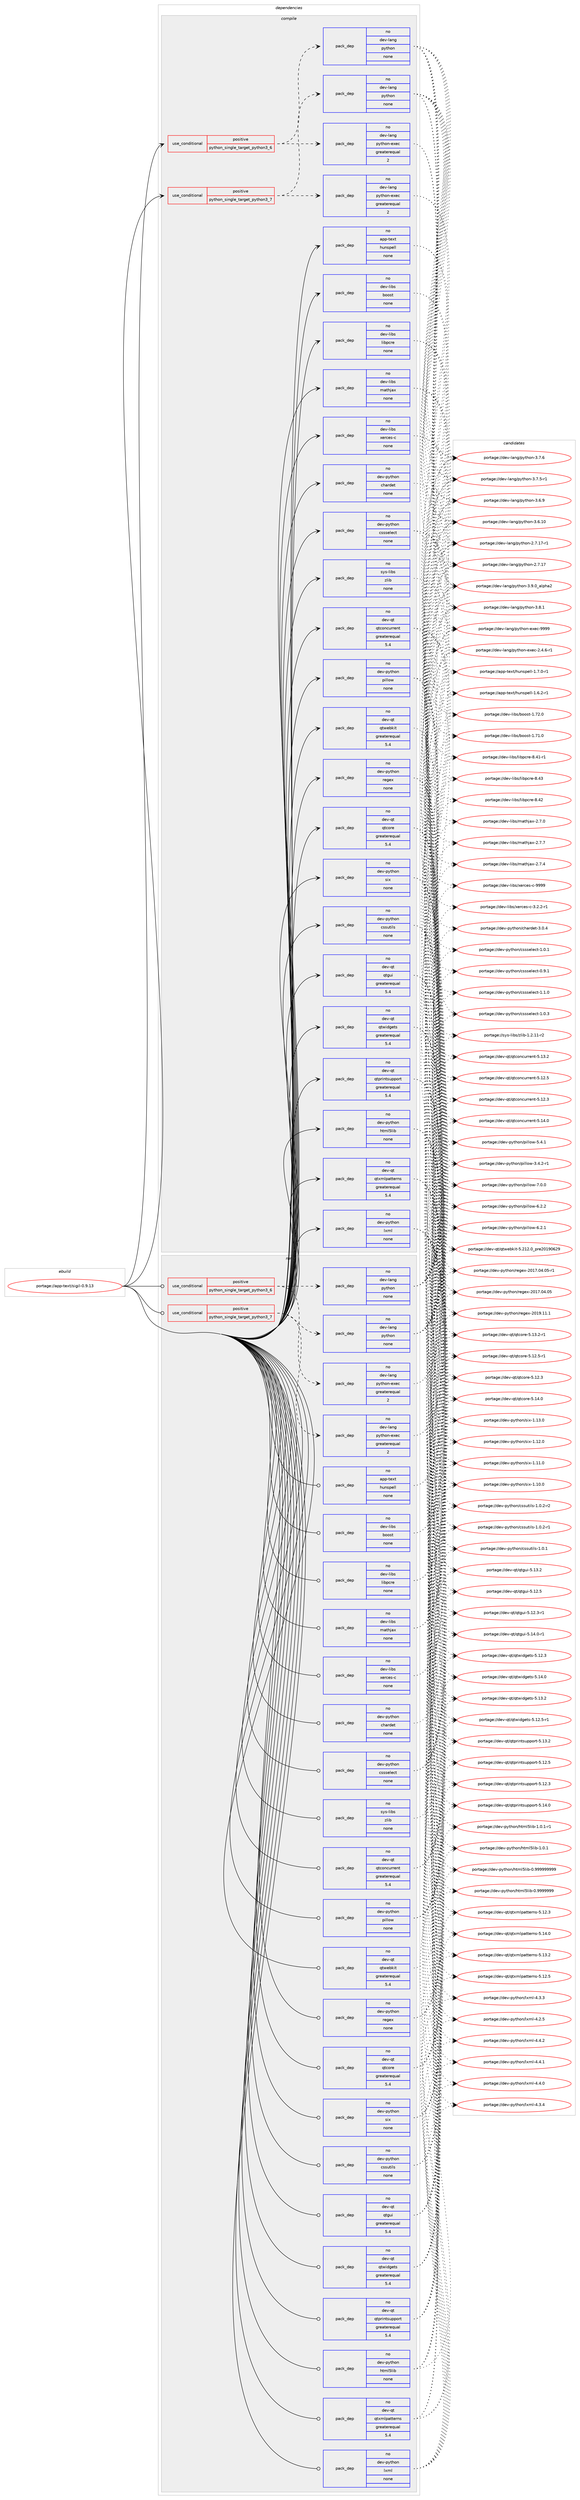 digraph prolog {

# *************
# Graph options
# *************

newrank=true;
concentrate=true;
compound=true;
graph [rankdir=LR,fontname=Helvetica,fontsize=10,ranksep=1.5];#, ranksep=2.5, nodesep=0.2];
edge  [arrowhead=vee];
node  [fontname=Helvetica,fontsize=10];

# **********
# The ebuild
# **********

subgraph cluster_leftcol {
color=gray;
label=<<i>ebuild</i>>;
id [label="portage://app-text/sigil-0.9.13", color=red, width=4, href="../app-text/sigil-0.9.13.svg"];
}

# ****************
# The dependencies
# ****************

subgraph cluster_midcol {
color=gray;
label=<<i>dependencies</i>>;
subgraph cluster_compile {
fillcolor="#eeeeee";
style=filled;
label=<<i>compile</i>>;
subgraph cond139631 {
dependency592872 [label=<<TABLE BORDER="0" CELLBORDER="1" CELLSPACING="0" CELLPADDING="4"><TR><TD ROWSPAN="3" CELLPADDING="10">use_conditional</TD></TR><TR><TD>positive</TD></TR><TR><TD>python_single_target_python3_6</TD></TR></TABLE>>, shape=none, color=red];
subgraph pack445341 {
dependency592873 [label=<<TABLE BORDER="0" CELLBORDER="1" CELLSPACING="0" CELLPADDING="4" WIDTH="220"><TR><TD ROWSPAN="6" CELLPADDING="30">pack_dep</TD></TR><TR><TD WIDTH="110">no</TD></TR><TR><TD>dev-lang</TD></TR><TR><TD>python</TD></TR><TR><TD>none</TD></TR><TR><TD></TD></TR></TABLE>>, shape=none, color=blue];
}
dependency592872:e -> dependency592873:w [weight=20,style="dashed",arrowhead="vee"];
subgraph pack445342 {
dependency592874 [label=<<TABLE BORDER="0" CELLBORDER="1" CELLSPACING="0" CELLPADDING="4" WIDTH="220"><TR><TD ROWSPAN="6" CELLPADDING="30">pack_dep</TD></TR><TR><TD WIDTH="110">no</TD></TR><TR><TD>dev-lang</TD></TR><TR><TD>python-exec</TD></TR><TR><TD>greaterequal</TD></TR><TR><TD>2</TD></TR></TABLE>>, shape=none, color=blue];
}
dependency592872:e -> dependency592874:w [weight=20,style="dashed",arrowhead="vee"];
}
id:e -> dependency592872:w [weight=20,style="solid",arrowhead="vee"];
subgraph cond139632 {
dependency592875 [label=<<TABLE BORDER="0" CELLBORDER="1" CELLSPACING="0" CELLPADDING="4"><TR><TD ROWSPAN="3" CELLPADDING="10">use_conditional</TD></TR><TR><TD>positive</TD></TR><TR><TD>python_single_target_python3_7</TD></TR></TABLE>>, shape=none, color=red];
subgraph pack445343 {
dependency592876 [label=<<TABLE BORDER="0" CELLBORDER="1" CELLSPACING="0" CELLPADDING="4" WIDTH="220"><TR><TD ROWSPAN="6" CELLPADDING="30">pack_dep</TD></TR><TR><TD WIDTH="110">no</TD></TR><TR><TD>dev-lang</TD></TR><TR><TD>python</TD></TR><TR><TD>none</TD></TR><TR><TD></TD></TR></TABLE>>, shape=none, color=blue];
}
dependency592875:e -> dependency592876:w [weight=20,style="dashed",arrowhead="vee"];
subgraph pack445344 {
dependency592877 [label=<<TABLE BORDER="0" CELLBORDER="1" CELLSPACING="0" CELLPADDING="4" WIDTH="220"><TR><TD ROWSPAN="6" CELLPADDING="30">pack_dep</TD></TR><TR><TD WIDTH="110">no</TD></TR><TR><TD>dev-lang</TD></TR><TR><TD>python-exec</TD></TR><TR><TD>greaterequal</TD></TR><TR><TD>2</TD></TR></TABLE>>, shape=none, color=blue];
}
dependency592875:e -> dependency592877:w [weight=20,style="dashed",arrowhead="vee"];
}
id:e -> dependency592875:w [weight=20,style="solid",arrowhead="vee"];
subgraph pack445345 {
dependency592878 [label=<<TABLE BORDER="0" CELLBORDER="1" CELLSPACING="0" CELLPADDING="4" WIDTH="220"><TR><TD ROWSPAN="6" CELLPADDING="30">pack_dep</TD></TR><TR><TD WIDTH="110">no</TD></TR><TR><TD>app-text</TD></TR><TR><TD>hunspell</TD></TR><TR><TD>none</TD></TR><TR><TD></TD></TR></TABLE>>, shape=none, color=blue];
}
id:e -> dependency592878:w [weight=20,style="solid",arrowhead="vee"];
subgraph pack445346 {
dependency592879 [label=<<TABLE BORDER="0" CELLBORDER="1" CELLSPACING="0" CELLPADDING="4" WIDTH="220"><TR><TD ROWSPAN="6" CELLPADDING="30">pack_dep</TD></TR><TR><TD WIDTH="110">no</TD></TR><TR><TD>dev-libs</TD></TR><TR><TD>boost</TD></TR><TR><TD>none</TD></TR><TR><TD></TD></TR></TABLE>>, shape=none, color=blue];
}
id:e -> dependency592879:w [weight=20,style="solid",arrowhead="vee"];
subgraph pack445347 {
dependency592880 [label=<<TABLE BORDER="0" CELLBORDER="1" CELLSPACING="0" CELLPADDING="4" WIDTH="220"><TR><TD ROWSPAN="6" CELLPADDING="30">pack_dep</TD></TR><TR><TD WIDTH="110">no</TD></TR><TR><TD>dev-libs</TD></TR><TR><TD>libpcre</TD></TR><TR><TD>none</TD></TR><TR><TD></TD></TR></TABLE>>, shape=none, color=blue];
}
id:e -> dependency592880:w [weight=20,style="solid",arrowhead="vee"];
subgraph pack445348 {
dependency592881 [label=<<TABLE BORDER="0" CELLBORDER="1" CELLSPACING="0" CELLPADDING="4" WIDTH="220"><TR><TD ROWSPAN="6" CELLPADDING="30">pack_dep</TD></TR><TR><TD WIDTH="110">no</TD></TR><TR><TD>dev-libs</TD></TR><TR><TD>mathjax</TD></TR><TR><TD>none</TD></TR><TR><TD></TD></TR></TABLE>>, shape=none, color=blue];
}
id:e -> dependency592881:w [weight=20,style="solid",arrowhead="vee"];
subgraph pack445349 {
dependency592882 [label=<<TABLE BORDER="0" CELLBORDER="1" CELLSPACING="0" CELLPADDING="4" WIDTH="220"><TR><TD ROWSPAN="6" CELLPADDING="30">pack_dep</TD></TR><TR><TD WIDTH="110">no</TD></TR><TR><TD>dev-libs</TD></TR><TR><TD>xerces-c</TD></TR><TR><TD>none</TD></TR><TR><TD></TD></TR></TABLE>>, shape=none, color=blue];
}
id:e -> dependency592882:w [weight=20,style="solid",arrowhead="vee"];
subgraph pack445350 {
dependency592883 [label=<<TABLE BORDER="0" CELLBORDER="1" CELLSPACING="0" CELLPADDING="4" WIDTH="220"><TR><TD ROWSPAN="6" CELLPADDING="30">pack_dep</TD></TR><TR><TD WIDTH="110">no</TD></TR><TR><TD>dev-python</TD></TR><TR><TD>chardet</TD></TR><TR><TD>none</TD></TR><TR><TD></TD></TR></TABLE>>, shape=none, color=blue];
}
id:e -> dependency592883:w [weight=20,style="solid",arrowhead="vee"];
subgraph pack445351 {
dependency592884 [label=<<TABLE BORDER="0" CELLBORDER="1" CELLSPACING="0" CELLPADDING="4" WIDTH="220"><TR><TD ROWSPAN="6" CELLPADDING="30">pack_dep</TD></TR><TR><TD WIDTH="110">no</TD></TR><TR><TD>dev-python</TD></TR><TR><TD>cssselect</TD></TR><TR><TD>none</TD></TR><TR><TD></TD></TR></TABLE>>, shape=none, color=blue];
}
id:e -> dependency592884:w [weight=20,style="solid",arrowhead="vee"];
subgraph pack445352 {
dependency592885 [label=<<TABLE BORDER="0" CELLBORDER="1" CELLSPACING="0" CELLPADDING="4" WIDTH="220"><TR><TD ROWSPAN="6" CELLPADDING="30">pack_dep</TD></TR><TR><TD WIDTH="110">no</TD></TR><TR><TD>dev-python</TD></TR><TR><TD>cssutils</TD></TR><TR><TD>none</TD></TR><TR><TD></TD></TR></TABLE>>, shape=none, color=blue];
}
id:e -> dependency592885:w [weight=20,style="solid",arrowhead="vee"];
subgraph pack445353 {
dependency592886 [label=<<TABLE BORDER="0" CELLBORDER="1" CELLSPACING="0" CELLPADDING="4" WIDTH="220"><TR><TD ROWSPAN="6" CELLPADDING="30">pack_dep</TD></TR><TR><TD WIDTH="110">no</TD></TR><TR><TD>dev-python</TD></TR><TR><TD>html5lib</TD></TR><TR><TD>none</TD></TR><TR><TD></TD></TR></TABLE>>, shape=none, color=blue];
}
id:e -> dependency592886:w [weight=20,style="solid",arrowhead="vee"];
subgraph pack445354 {
dependency592887 [label=<<TABLE BORDER="0" CELLBORDER="1" CELLSPACING="0" CELLPADDING="4" WIDTH="220"><TR><TD ROWSPAN="6" CELLPADDING="30">pack_dep</TD></TR><TR><TD WIDTH="110">no</TD></TR><TR><TD>dev-python</TD></TR><TR><TD>lxml</TD></TR><TR><TD>none</TD></TR><TR><TD></TD></TR></TABLE>>, shape=none, color=blue];
}
id:e -> dependency592887:w [weight=20,style="solid",arrowhead="vee"];
subgraph pack445355 {
dependency592888 [label=<<TABLE BORDER="0" CELLBORDER="1" CELLSPACING="0" CELLPADDING="4" WIDTH="220"><TR><TD ROWSPAN="6" CELLPADDING="30">pack_dep</TD></TR><TR><TD WIDTH="110">no</TD></TR><TR><TD>dev-python</TD></TR><TR><TD>pillow</TD></TR><TR><TD>none</TD></TR><TR><TD></TD></TR></TABLE>>, shape=none, color=blue];
}
id:e -> dependency592888:w [weight=20,style="solid",arrowhead="vee"];
subgraph pack445356 {
dependency592889 [label=<<TABLE BORDER="0" CELLBORDER="1" CELLSPACING="0" CELLPADDING="4" WIDTH="220"><TR><TD ROWSPAN="6" CELLPADDING="30">pack_dep</TD></TR><TR><TD WIDTH="110">no</TD></TR><TR><TD>dev-python</TD></TR><TR><TD>regex</TD></TR><TR><TD>none</TD></TR><TR><TD></TD></TR></TABLE>>, shape=none, color=blue];
}
id:e -> dependency592889:w [weight=20,style="solid",arrowhead="vee"];
subgraph pack445357 {
dependency592890 [label=<<TABLE BORDER="0" CELLBORDER="1" CELLSPACING="0" CELLPADDING="4" WIDTH="220"><TR><TD ROWSPAN="6" CELLPADDING="30">pack_dep</TD></TR><TR><TD WIDTH="110">no</TD></TR><TR><TD>dev-python</TD></TR><TR><TD>six</TD></TR><TR><TD>none</TD></TR><TR><TD></TD></TR></TABLE>>, shape=none, color=blue];
}
id:e -> dependency592890:w [weight=20,style="solid",arrowhead="vee"];
subgraph pack445358 {
dependency592891 [label=<<TABLE BORDER="0" CELLBORDER="1" CELLSPACING="0" CELLPADDING="4" WIDTH="220"><TR><TD ROWSPAN="6" CELLPADDING="30">pack_dep</TD></TR><TR><TD WIDTH="110">no</TD></TR><TR><TD>dev-qt</TD></TR><TR><TD>qtconcurrent</TD></TR><TR><TD>greaterequal</TD></TR><TR><TD>5.4</TD></TR></TABLE>>, shape=none, color=blue];
}
id:e -> dependency592891:w [weight=20,style="solid",arrowhead="vee"];
subgraph pack445359 {
dependency592892 [label=<<TABLE BORDER="0" CELLBORDER="1" CELLSPACING="0" CELLPADDING="4" WIDTH="220"><TR><TD ROWSPAN="6" CELLPADDING="30">pack_dep</TD></TR><TR><TD WIDTH="110">no</TD></TR><TR><TD>dev-qt</TD></TR><TR><TD>qtcore</TD></TR><TR><TD>greaterequal</TD></TR><TR><TD>5.4</TD></TR></TABLE>>, shape=none, color=blue];
}
id:e -> dependency592892:w [weight=20,style="solid",arrowhead="vee"];
subgraph pack445360 {
dependency592893 [label=<<TABLE BORDER="0" CELLBORDER="1" CELLSPACING="0" CELLPADDING="4" WIDTH="220"><TR><TD ROWSPAN="6" CELLPADDING="30">pack_dep</TD></TR><TR><TD WIDTH="110">no</TD></TR><TR><TD>dev-qt</TD></TR><TR><TD>qtgui</TD></TR><TR><TD>greaterequal</TD></TR><TR><TD>5.4</TD></TR></TABLE>>, shape=none, color=blue];
}
id:e -> dependency592893:w [weight=20,style="solid",arrowhead="vee"];
subgraph pack445361 {
dependency592894 [label=<<TABLE BORDER="0" CELLBORDER="1" CELLSPACING="0" CELLPADDING="4" WIDTH="220"><TR><TD ROWSPAN="6" CELLPADDING="30">pack_dep</TD></TR><TR><TD WIDTH="110">no</TD></TR><TR><TD>dev-qt</TD></TR><TR><TD>qtprintsupport</TD></TR><TR><TD>greaterequal</TD></TR><TR><TD>5.4</TD></TR></TABLE>>, shape=none, color=blue];
}
id:e -> dependency592894:w [weight=20,style="solid",arrowhead="vee"];
subgraph pack445362 {
dependency592895 [label=<<TABLE BORDER="0" CELLBORDER="1" CELLSPACING="0" CELLPADDING="4" WIDTH="220"><TR><TD ROWSPAN="6" CELLPADDING="30">pack_dep</TD></TR><TR><TD WIDTH="110">no</TD></TR><TR><TD>dev-qt</TD></TR><TR><TD>qtwebkit</TD></TR><TR><TD>greaterequal</TD></TR><TR><TD>5.4</TD></TR></TABLE>>, shape=none, color=blue];
}
id:e -> dependency592895:w [weight=20,style="solid",arrowhead="vee"];
subgraph pack445363 {
dependency592896 [label=<<TABLE BORDER="0" CELLBORDER="1" CELLSPACING="0" CELLPADDING="4" WIDTH="220"><TR><TD ROWSPAN="6" CELLPADDING="30">pack_dep</TD></TR><TR><TD WIDTH="110">no</TD></TR><TR><TD>dev-qt</TD></TR><TR><TD>qtwidgets</TD></TR><TR><TD>greaterequal</TD></TR><TR><TD>5.4</TD></TR></TABLE>>, shape=none, color=blue];
}
id:e -> dependency592896:w [weight=20,style="solid",arrowhead="vee"];
subgraph pack445364 {
dependency592897 [label=<<TABLE BORDER="0" CELLBORDER="1" CELLSPACING="0" CELLPADDING="4" WIDTH="220"><TR><TD ROWSPAN="6" CELLPADDING="30">pack_dep</TD></TR><TR><TD WIDTH="110">no</TD></TR><TR><TD>dev-qt</TD></TR><TR><TD>qtxmlpatterns</TD></TR><TR><TD>greaterequal</TD></TR><TR><TD>5.4</TD></TR></TABLE>>, shape=none, color=blue];
}
id:e -> dependency592897:w [weight=20,style="solid",arrowhead="vee"];
subgraph pack445365 {
dependency592898 [label=<<TABLE BORDER="0" CELLBORDER="1" CELLSPACING="0" CELLPADDING="4" WIDTH="220"><TR><TD ROWSPAN="6" CELLPADDING="30">pack_dep</TD></TR><TR><TD WIDTH="110">no</TD></TR><TR><TD>sys-libs</TD></TR><TR><TD>zlib</TD></TR><TR><TD>none</TD></TR><TR><TD></TD></TR></TABLE>>, shape=none, color=blue];
}
id:e -> dependency592898:w [weight=20,style="solid",arrowhead="vee"];
}
subgraph cluster_compileandrun {
fillcolor="#eeeeee";
style=filled;
label=<<i>compile and run</i>>;
}
subgraph cluster_run {
fillcolor="#eeeeee";
style=filled;
label=<<i>run</i>>;
subgraph cond139633 {
dependency592899 [label=<<TABLE BORDER="0" CELLBORDER="1" CELLSPACING="0" CELLPADDING="4"><TR><TD ROWSPAN="3" CELLPADDING="10">use_conditional</TD></TR><TR><TD>positive</TD></TR><TR><TD>python_single_target_python3_6</TD></TR></TABLE>>, shape=none, color=red];
subgraph pack445366 {
dependency592900 [label=<<TABLE BORDER="0" CELLBORDER="1" CELLSPACING="0" CELLPADDING="4" WIDTH="220"><TR><TD ROWSPAN="6" CELLPADDING="30">pack_dep</TD></TR><TR><TD WIDTH="110">no</TD></TR><TR><TD>dev-lang</TD></TR><TR><TD>python</TD></TR><TR><TD>none</TD></TR><TR><TD></TD></TR></TABLE>>, shape=none, color=blue];
}
dependency592899:e -> dependency592900:w [weight=20,style="dashed",arrowhead="vee"];
subgraph pack445367 {
dependency592901 [label=<<TABLE BORDER="0" CELLBORDER="1" CELLSPACING="0" CELLPADDING="4" WIDTH="220"><TR><TD ROWSPAN="6" CELLPADDING="30">pack_dep</TD></TR><TR><TD WIDTH="110">no</TD></TR><TR><TD>dev-lang</TD></TR><TR><TD>python-exec</TD></TR><TR><TD>greaterequal</TD></TR><TR><TD>2</TD></TR></TABLE>>, shape=none, color=blue];
}
dependency592899:e -> dependency592901:w [weight=20,style="dashed",arrowhead="vee"];
}
id:e -> dependency592899:w [weight=20,style="solid",arrowhead="odot"];
subgraph cond139634 {
dependency592902 [label=<<TABLE BORDER="0" CELLBORDER="1" CELLSPACING="0" CELLPADDING="4"><TR><TD ROWSPAN="3" CELLPADDING="10">use_conditional</TD></TR><TR><TD>positive</TD></TR><TR><TD>python_single_target_python3_7</TD></TR></TABLE>>, shape=none, color=red];
subgraph pack445368 {
dependency592903 [label=<<TABLE BORDER="0" CELLBORDER="1" CELLSPACING="0" CELLPADDING="4" WIDTH="220"><TR><TD ROWSPAN="6" CELLPADDING="30">pack_dep</TD></TR><TR><TD WIDTH="110">no</TD></TR><TR><TD>dev-lang</TD></TR><TR><TD>python</TD></TR><TR><TD>none</TD></TR><TR><TD></TD></TR></TABLE>>, shape=none, color=blue];
}
dependency592902:e -> dependency592903:w [weight=20,style="dashed",arrowhead="vee"];
subgraph pack445369 {
dependency592904 [label=<<TABLE BORDER="0" CELLBORDER="1" CELLSPACING="0" CELLPADDING="4" WIDTH="220"><TR><TD ROWSPAN="6" CELLPADDING="30">pack_dep</TD></TR><TR><TD WIDTH="110">no</TD></TR><TR><TD>dev-lang</TD></TR><TR><TD>python-exec</TD></TR><TR><TD>greaterequal</TD></TR><TR><TD>2</TD></TR></TABLE>>, shape=none, color=blue];
}
dependency592902:e -> dependency592904:w [weight=20,style="dashed",arrowhead="vee"];
}
id:e -> dependency592902:w [weight=20,style="solid",arrowhead="odot"];
subgraph pack445370 {
dependency592905 [label=<<TABLE BORDER="0" CELLBORDER="1" CELLSPACING="0" CELLPADDING="4" WIDTH="220"><TR><TD ROWSPAN="6" CELLPADDING="30">pack_dep</TD></TR><TR><TD WIDTH="110">no</TD></TR><TR><TD>app-text</TD></TR><TR><TD>hunspell</TD></TR><TR><TD>none</TD></TR><TR><TD></TD></TR></TABLE>>, shape=none, color=blue];
}
id:e -> dependency592905:w [weight=20,style="solid",arrowhead="odot"];
subgraph pack445371 {
dependency592906 [label=<<TABLE BORDER="0" CELLBORDER="1" CELLSPACING="0" CELLPADDING="4" WIDTH="220"><TR><TD ROWSPAN="6" CELLPADDING="30">pack_dep</TD></TR><TR><TD WIDTH="110">no</TD></TR><TR><TD>dev-libs</TD></TR><TR><TD>boost</TD></TR><TR><TD>none</TD></TR><TR><TD></TD></TR></TABLE>>, shape=none, color=blue];
}
id:e -> dependency592906:w [weight=20,style="solid",arrowhead="odot"];
subgraph pack445372 {
dependency592907 [label=<<TABLE BORDER="0" CELLBORDER="1" CELLSPACING="0" CELLPADDING="4" WIDTH="220"><TR><TD ROWSPAN="6" CELLPADDING="30">pack_dep</TD></TR><TR><TD WIDTH="110">no</TD></TR><TR><TD>dev-libs</TD></TR><TR><TD>libpcre</TD></TR><TR><TD>none</TD></TR><TR><TD></TD></TR></TABLE>>, shape=none, color=blue];
}
id:e -> dependency592907:w [weight=20,style="solid",arrowhead="odot"];
subgraph pack445373 {
dependency592908 [label=<<TABLE BORDER="0" CELLBORDER="1" CELLSPACING="0" CELLPADDING="4" WIDTH="220"><TR><TD ROWSPAN="6" CELLPADDING="30">pack_dep</TD></TR><TR><TD WIDTH="110">no</TD></TR><TR><TD>dev-libs</TD></TR><TR><TD>mathjax</TD></TR><TR><TD>none</TD></TR><TR><TD></TD></TR></TABLE>>, shape=none, color=blue];
}
id:e -> dependency592908:w [weight=20,style="solid",arrowhead="odot"];
subgraph pack445374 {
dependency592909 [label=<<TABLE BORDER="0" CELLBORDER="1" CELLSPACING="0" CELLPADDING="4" WIDTH="220"><TR><TD ROWSPAN="6" CELLPADDING="30">pack_dep</TD></TR><TR><TD WIDTH="110">no</TD></TR><TR><TD>dev-libs</TD></TR><TR><TD>xerces-c</TD></TR><TR><TD>none</TD></TR><TR><TD></TD></TR></TABLE>>, shape=none, color=blue];
}
id:e -> dependency592909:w [weight=20,style="solid",arrowhead="odot"];
subgraph pack445375 {
dependency592910 [label=<<TABLE BORDER="0" CELLBORDER="1" CELLSPACING="0" CELLPADDING="4" WIDTH="220"><TR><TD ROWSPAN="6" CELLPADDING="30">pack_dep</TD></TR><TR><TD WIDTH="110">no</TD></TR><TR><TD>dev-python</TD></TR><TR><TD>chardet</TD></TR><TR><TD>none</TD></TR><TR><TD></TD></TR></TABLE>>, shape=none, color=blue];
}
id:e -> dependency592910:w [weight=20,style="solid",arrowhead="odot"];
subgraph pack445376 {
dependency592911 [label=<<TABLE BORDER="0" CELLBORDER="1" CELLSPACING="0" CELLPADDING="4" WIDTH="220"><TR><TD ROWSPAN="6" CELLPADDING="30">pack_dep</TD></TR><TR><TD WIDTH="110">no</TD></TR><TR><TD>dev-python</TD></TR><TR><TD>cssselect</TD></TR><TR><TD>none</TD></TR><TR><TD></TD></TR></TABLE>>, shape=none, color=blue];
}
id:e -> dependency592911:w [weight=20,style="solid",arrowhead="odot"];
subgraph pack445377 {
dependency592912 [label=<<TABLE BORDER="0" CELLBORDER="1" CELLSPACING="0" CELLPADDING="4" WIDTH="220"><TR><TD ROWSPAN="6" CELLPADDING="30">pack_dep</TD></TR><TR><TD WIDTH="110">no</TD></TR><TR><TD>dev-python</TD></TR><TR><TD>cssutils</TD></TR><TR><TD>none</TD></TR><TR><TD></TD></TR></TABLE>>, shape=none, color=blue];
}
id:e -> dependency592912:w [weight=20,style="solid",arrowhead="odot"];
subgraph pack445378 {
dependency592913 [label=<<TABLE BORDER="0" CELLBORDER="1" CELLSPACING="0" CELLPADDING="4" WIDTH="220"><TR><TD ROWSPAN="6" CELLPADDING="30">pack_dep</TD></TR><TR><TD WIDTH="110">no</TD></TR><TR><TD>dev-python</TD></TR><TR><TD>html5lib</TD></TR><TR><TD>none</TD></TR><TR><TD></TD></TR></TABLE>>, shape=none, color=blue];
}
id:e -> dependency592913:w [weight=20,style="solid",arrowhead="odot"];
subgraph pack445379 {
dependency592914 [label=<<TABLE BORDER="0" CELLBORDER="1" CELLSPACING="0" CELLPADDING="4" WIDTH="220"><TR><TD ROWSPAN="6" CELLPADDING="30">pack_dep</TD></TR><TR><TD WIDTH="110">no</TD></TR><TR><TD>dev-python</TD></TR><TR><TD>lxml</TD></TR><TR><TD>none</TD></TR><TR><TD></TD></TR></TABLE>>, shape=none, color=blue];
}
id:e -> dependency592914:w [weight=20,style="solid",arrowhead="odot"];
subgraph pack445380 {
dependency592915 [label=<<TABLE BORDER="0" CELLBORDER="1" CELLSPACING="0" CELLPADDING="4" WIDTH="220"><TR><TD ROWSPAN="6" CELLPADDING="30">pack_dep</TD></TR><TR><TD WIDTH="110">no</TD></TR><TR><TD>dev-python</TD></TR><TR><TD>pillow</TD></TR><TR><TD>none</TD></TR><TR><TD></TD></TR></TABLE>>, shape=none, color=blue];
}
id:e -> dependency592915:w [weight=20,style="solid",arrowhead="odot"];
subgraph pack445381 {
dependency592916 [label=<<TABLE BORDER="0" CELLBORDER="1" CELLSPACING="0" CELLPADDING="4" WIDTH="220"><TR><TD ROWSPAN="6" CELLPADDING="30">pack_dep</TD></TR><TR><TD WIDTH="110">no</TD></TR><TR><TD>dev-python</TD></TR><TR><TD>regex</TD></TR><TR><TD>none</TD></TR><TR><TD></TD></TR></TABLE>>, shape=none, color=blue];
}
id:e -> dependency592916:w [weight=20,style="solid",arrowhead="odot"];
subgraph pack445382 {
dependency592917 [label=<<TABLE BORDER="0" CELLBORDER="1" CELLSPACING="0" CELLPADDING="4" WIDTH="220"><TR><TD ROWSPAN="6" CELLPADDING="30">pack_dep</TD></TR><TR><TD WIDTH="110">no</TD></TR><TR><TD>dev-python</TD></TR><TR><TD>six</TD></TR><TR><TD>none</TD></TR><TR><TD></TD></TR></TABLE>>, shape=none, color=blue];
}
id:e -> dependency592917:w [weight=20,style="solid",arrowhead="odot"];
subgraph pack445383 {
dependency592918 [label=<<TABLE BORDER="0" CELLBORDER="1" CELLSPACING="0" CELLPADDING="4" WIDTH="220"><TR><TD ROWSPAN="6" CELLPADDING="30">pack_dep</TD></TR><TR><TD WIDTH="110">no</TD></TR><TR><TD>dev-qt</TD></TR><TR><TD>qtconcurrent</TD></TR><TR><TD>greaterequal</TD></TR><TR><TD>5.4</TD></TR></TABLE>>, shape=none, color=blue];
}
id:e -> dependency592918:w [weight=20,style="solid",arrowhead="odot"];
subgraph pack445384 {
dependency592919 [label=<<TABLE BORDER="0" CELLBORDER="1" CELLSPACING="0" CELLPADDING="4" WIDTH="220"><TR><TD ROWSPAN="6" CELLPADDING="30">pack_dep</TD></TR><TR><TD WIDTH="110">no</TD></TR><TR><TD>dev-qt</TD></TR><TR><TD>qtcore</TD></TR><TR><TD>greaterequal</TD></TR><TR><TD>5.4</TD></TR></TABLE>>, shape=none, color=blue];
}
id:e -> dependency592919:w [weight=20,style="solid",arrowhead="odot"];
subgraph pack445385 {
dependency592920 [label=<<TABLE BORDER="0" CELLBORDER="1" CELLSPACING="0" CELLPADDING="4" WIDTH="220"><TR><TD ROWSPAN="6" CELLPADDING="30">pack_dep</TD></TR><TR><TD WIDTH="110">no</TD></TR><TR><TD>dev-qt</TD></TR><TR><TD>qtgui</TD></TR><TR><TD>greaterequal</TD></TR><TR><TD>5.4</TD></TR></TABLE>>, shape=none, color=blue];
}
id:e -> dependency592920:w [weight=20,style="solid",arrowhead="odot"];
subgraph pack445386 {
dependency592921 [label=<<TABLE BORDER="0" CELLBORDER="1" CELLSPACING="0" CELLPADDING="4" WIDTH="220"><TR><TD ROWSPAN="6" CELLPADDING="30">pack_dep</TD></TR><TR><TD WIDTH="110">no</TD></TR><TR><TD>dev-qt</TD></TR><TR><TD>qtprintsupport</TD></TR><TR><TD>greaterequal</TD></TR><TR><TD>5.4</TD></TR></TABLE>>, shape=none, color=blue];
}
id:e -> dependency592921:w [weight=20,style="solid",arrowhead="odot"];
subgraph pack445387 {
dependency592922 [label=<<TABLE BORDER="0" CELLBORDER="1" CELLSPACING="0" CELLPADDING="4" WIDTH="220"><TR><TD ROWSPAN="6" CELLPADDING="30">pack_dep</TD></TR><TR><TD WIDTH="110">no</TD></TR><TR><TD>dev-qt</TD></TR><TR><TD>qtwebkit</TD></TR><TR><TD>greaterequal</TD></TR><TR><TD>5.4</TD></TR></TABLE>>, shape=none, color=blue];
}
id:e -> dependency592922:w [weight=20,style="solid",arrowhead="odot"];
subgraph pack445388 {
dependency592923 [label=<<TABLE BORDER="0" CELLBORDER="1" CELLSPACING="0" CELLPADDING="4" WIDTH="220"><TR><TD ROWSPAN="6" CELLPADDING="30">pack_dep</TD></TR><TR><TD WIDTH="110">no</TD></TR><TR><TD>dev-qt</TD></TR><TR><TD>qtwidgets</TD></TR><TR><TD>greaterequal</TD></TR><TR><TD>5.4</TD></TR></TABLE>>, shape=none, color=blue];
}
id:e -> dependency592923:w [weight=20,style="solid",arrowhead="odot"];
subgraph pack445389 {
dependency592924 [label=<<TABLE BORDER="0" CELLBORDER="1" CELLSPACING="0" CELLPADDING="4" WIDTH="220"><TR><TD ROWSPAN="6" CELLPADDING="30">pack_dep</TD></TR><TR><TD WIDTH="110">no</TD></TR><TR><TD>dev-qt</TD></TR><TR><TD>qtxmlpatterns</TD></TR><TR><TD>greaterequal</TD></TR><TR><TD>5.4</TD></TR></TABLE>>, shape=none, color=blue];
}
id:e -> dependency592924:w [weight=20,style="solid",arrowhead="odot"];
subgraph pack445390 {
dependency592925 [label=<<TABLE BORDER="0" CELLBORDER="1" CELLSPACING="0" CELLPADDING="4" WIDTH="220"><TR><TD ROWSPAN="6" CELLPADDING="30">pack_dep</TD></TR><TR><TD WIDTH="110">no</TD></TR><TR><TD>sys-libs</TD></TR><TR><TD>zlib</TD></TR><TR><TD>none</TD></TR><TR><TD></TD></TR></TABLE>>, shape=none, color=blue];
}
id:e -> dependency592925:w [weight=20,style="solid",arrowhead="odot"];
}
}

# **************
# The candidates
# **************

subgraph cluster_choices {
rank=same;
color=gray;
label=<<i>candidates</i>>;

subgraph choice445341 {
color=black;
nodesep=1;
choice10010111845108971101034711212111610411111045514657464895971081121049750 [label="portage://dev-lang/python-3.9.0_alpha2", color=red, width=4,href="../dev-lang/python-3.9.0_alpha2.svg"];
choice100101118451089711010347112121116104111110455146564649 [label="portage://dev-lang/python-3.8.1", color=red, width=4,href="../dev-lang/python-3.8.1.svg"];
choice100101118451089711010347112121116104111110455146554654 [label="portage://dev-lang/python-3.7.6", color=red, width=4,href="../dev-lang/python-3.7.6.svg"];
choice1001011184510897110103471121211161041111104551465546534511449 [label="portage://dev-lang/python-3.7.5-r1", color=red, width=4,href="../dev-lang/python-3.7.5-r1.svg"];
choice100101118451089711010347112121116104111110455146544657 [label="portage://dev-lang/python-3.6.9", color=red, width=4,href="../dev-lang/python-3.6.9.svg"];
choice10010111845108971101034711212111610411111045514654464948 [label="portage://dev-lang/python-3.6.10", color=red, width=4,href="../dev-lang/python-3.6.10.svg"];
choice100101118451089711010347112121116104111110455046554649554511449 [label="portage://dev-lang/python-2.7.17-r1", color=red, width=4,href="../dev-lang/python-2.7.17-r1.svg"];
choice10010111845108971101034711212111610411111045504655464955 [label="portage://dev-lang/python-2.7.17", color=red, width=4,href="../dev-lang/python-2.7.17.svg"];
dependency592873:e -> choice10010111845108971101034711212111610411111045514657464895971081121049750:w [style=dotted,weight="100"];
dependency592873:e -> choice100101118451089711010347112121116104111110455146564649:w [style=dotted,weight="100"];
dependency592873:e -> choice100101118451089711010347112121116104111110455146554654:w [style=dotted,weight="100"];
dependency592873:e -> choice1001011184510897110103471121211161041111104551465546534511449:w [style=dotted,weight="100"];
dependency592873:e -> choice100101118451089711010347112121116104111110455146544657:w [style=dotted,weight="100"];
dependency592873:e -> choice10010111845108971101034711212111610411111045514654464948:w [style=dotted,weight="100"];
dependency592873:e -> choice100101118451089711010347112121116104111110455046554649554511449:w [style=dotted,weight="100"];
dependency592873:e -> choice10010111845108971101034711212111610411111045504655464955:w [style=dotted,weight="100"];
}
subgraph choice445342 {
color=black;
nodesep=1;
choice10010111845108971101034711212111610411111045101120101994557575757 [label="portage://dev-lang/python-exec-9999", color=red, width=4,href="../dev-lang/python-exec-9999.svg"];
choice10010111845108971101034711212111610411111045101120101994550465246544511449 [label="portage://dev-lang/python-exec-2.4.6-r1", color=red, width=4,href="../dev-lang/python-exec-2.4.6-r1.svg"];
dependency592874:e -> choice10010111845108971101034711212111610411111045101120101994557575757:w [style=dotted,weight="100"];
dependency592874:e -> choice10010111845108971101034711212111610411111045101120101994550465246544511449:w [style=dotted,weight="100"];
}
subgraph choice445343 {
color=black;
nodesep=1;
choice10010111845108971101034711212111610411111045514657464895971081121049750 [label="portage://dev-lang/python-3.9.0_alpha2", color=red, width=4,href="../dev-lang/python-3.9.0_alpha2.svg"];
choice100101118451089711010347112121116104111110455146564649 [label="portage://dev-lang/python-3.8.1", color=red, width=4,href="../dev-lang/python-3.8.1.svg"];
choice100101118451089711010347112121116104111110455146554654 [label="portage://dev-lang/python-3.7.6", color=red, width=4,href="../dev-lang/python-3.7.6.svg"];
choice1001011184510897110103471121211161041111104551465546534511449 [label="portage://dev-lang/python-3.7.5-r1", color=red, width=4,href="../dev-lang/python-3.7.5-r1.svg"];
choice100101118451089711010347112121116104111110455146544657 [label="portage://dev-lang/python-3.6.9", color=red, width=4,href="../dev-lang/python-3.6.9.svg"];
choice10010111845108971101034711212111610411111045514654464948 [label="portage://dev-lang/python-3.6.10", color=red, width=4,href="../dev-lang/python-3.6.10.svg"];
choice100101118451089711010347112121116104111110455046554649554511449 [label="portage://dev-lang/python-2.7.17-r1", color=red, width=4,href="../dev-lang/python-2.7.17-r1.svg"];
choice10010111845108971101034711212111610411111045504655464955 [label="portage://dev-lang/python-2.7.17", color=red, width=4,href="../dev-lang/python-2.7.17.svg"];
dependency592876:e -> choice10010111845108971101034711212111610411111045514657464895971081121049750:w [style=dotted,weight="100"];
dependency592876:e -> choice100101118451089711010347112121116104111110455146564649:w [style=dotted,weight="100"];
dependency592876:e -> choice100101118451089711010347112121116104111110455146554654:w [style=dotted,weight="100"];
dependency592876:e -> choice1001011184510897110103471121211161041111104551465546534511449:w [style=dotted,weight="100"];
dependency592876:e -> choice100101118451089711010347112121116104111110455146544657:w [style=dotted,weight="100"];
dependency592876:e -> choice10010111845108971101034711212111610411111045514654464948:w [style=dotted,weight="100"];
dependency592876:e -> choice100101118451089711010347112121116104111110455046554649554511449:w [style=dotted,weight="100"];
dependency592876:e -> choice10010111845108971101034711212111610411111045504655464955:w [style=dotted,weight="100"];
}
subgraph choice445344 {
color=black;
nodesep=1;
choice10010111845108971101034711212111610411111045101120101994557575757 [label="portage://dev-lang/python-exec-9999", color=red, width=4,href="../dev-lang/python-exec-9999.svg"];
choice10010111845108971101034711212111610411111045101120101994550465246544511449 [label="portage://dev-lang/python-exec-2.4.6-r1", color=red, width=4,href="../dev-lang/python-exec-2.4.6-r1.svg"];
dependency592877:e -> choice10010111845108971101034711212111610411111045101120101994557575757:w [style=dotted,weight="100"];
dependency592877:e -> choice10010111845108971101034711212111610411111045101120101994550465246544511449:w [style=dotted,weight="100"];
}
subgraph choice445345 {
color=black;
nodesep=1;
choice9711211245116101120116471041171101151121011081084549465546484511449 [label="portage://app-text/hunspell-1.7.0-r1", color=red, width=4,href="../app-text/hunspell-1.7.0-r1.svg"];
choice9711211245116101120116471041171101151121011081084549465446504511449 [label="portage://app-text/hunspell-1.6.2-r1", color=red, width=4,href="../app-text/hunspell-1.6.2-r1.svg"];
dependency592878:e -> choice9711211245116101120116471041171101151121011081084549465546484511449:w [style=dotted,weight="100"];
dependency592878:e -> choice9711211245116101120116471041171101151121011081084549465446504511449:w [style=dotted,weight="100"];
}
subgraph choice445346 {
color=black;
nodesep=1;
choice1001011184510810598115479811111111511645494655504648 [label="portage://dev-libs/boost-1.72.0", color=red, width=4,href="../dev-libs/boost-1.72.0.svg"];
choice1001011184510810598115479811111111511645494655494648 [label="portage://dev-libs/boost-1.71.0", color=red, width=4,href="../dev-libs/boost-1.71.0.svg"];
dependency592879:e -> choice1001011184510810598115479811111111511645494655504648:w [style=dotted,weight="100"];
dependency592879:e -> choice1001011184510810598115479811111111511645494655494648:w [style=dotted,weight="100"];
}
subgraph choice445347 {
color=black;
nodesep=1;
choice10010111845108105981154710810598112991141014556465251 [label="portage://dev-libs/libpcre-8.43", color=red, width=4,href="../dev-libs/libpcre-8.43.svg"];
choice10010111845108105981154710810598112991141014556465250 [label="portage://dev-libs/libpcre-8.42", color=red, width=4,href="../dev-libs/libpcre-8.42.svg"];
choice100101118451081059811547108105981129911410145564652494511449 [label="portage://dev-libs/libpcre-8.41-r1", color=red, width=4,href="../dev-libs/libpcre-8.41-r1.svg"];
dependency592880:e -> choice10010111845108105981154710810598112991141014556465251:w [style=dotted,weight="100"];
dependency592880:e -> choice10010111845108105981154710810598112991141014556465250:w [style=dotted,weight="100"];
dependency592880:e -> choice100101118451081059811547108105981129911410145564652494511449:w [style=dotted,weight="100"];
}
subgraph choice445348 {
color=black;
nodesep=1;
choice1001011184510810598115471099711610410697120455046554655 [label="portage://dev-libs/mathjax-2.7.7", color=red, width=4,href="../dev-libs/mathjax-2.7.7.svg"];
choice1001011184510810598115471099711610410697120455046554652 [label="portage://dev-libs/mathjax-2.7.4", color=red, width=4,href="../dev-libs/mathjax-2.7.4.svg"];
choice1001011184510810598115471099711610410697120455046554648 [label="portage://dev-libs/mathjax-2.7.0", color=red, width=4,href="../dev-libs/mathjax-2.7.0.svg"];
dependency592881:e -> choice1001011184510810598115471099711610410697120455046554655:w [style=dotted,weight="100"];
dependency592881:e -> choice1001011184510810598115471099711610410697120455046554652:w [style=dotted,weight="100"];
dependency592881:e -> choice1001011184510810598115471099711610410697120455046554648:w [style=dotted,weight="100"];
}
subgraph choice445349 {
color=black;
nodesep=1;
choice1001011184510810598115471201011149910111545994557575757 [label="portage://dev-libs/xerces-c-9999", color=red, width=4,href="../dev-libs/xerces-c-9999.svg"];
choice1001011184510810598115471201011149910111545994551465046504511449 [label="portage://dev-libs/xerces-c-3.2.2-r1", color=red, width=4,href="../dev-libs/xerces-c-3.2.2-r1.svg"];
dependency592882:e -> choice1001011184510810598115471201011149910111545994557575757:w [style=dotted,weight="100"];
dependency592882:e -> choice1001011184510810598115471201011149910111545994551465046504511449:w [style=dotted,weight="100"];
}
subgraph choice445350 {
color=black;
nodesep=1;
choice10010111845112121116104111110479910497114100101116455146484652 [label="portage://dev-python/chardet-3.0.4", color=red, width=4,href="../dev-python/chardet-3.0.4.svg"];
dependency592883:e -> choice10010111845112121116104111110479910497114100101116455146484652:w [style=dotted,weight="100"];
}
subgraph choice445351 {
color=black;
nodesep=1;
choice10010111845112121116104111110479911511511510110810199116454946494648 [label="portage://dev-python/cssselect-1.1.0", color=red, width=4,href="../dev-python/cssselect-1.1.0.svg"];
choice10010111845112121116104111110479911511511510110810199116454946484651 [label="portage://dev-python/cssselect-1.0.3", color=red, width=4,href="../dev-python/cssselect-1.0.3.svg"];
choice10010111845112121116104111110479911511511510110810199116454946484649 [label="portage://dev-python/cssselect-1.0.1", color=red, width=4,href="../dev-python/cssselect-1.0.1.svg"];
choice10010111845112121116104111110479911511511510110810199116454846574649 [label="portage://dev-python/cssselect-0.9.1", color=red, width=4,href="../dev-python/cssselect-0.9.1.svg"];
dependency592884:e -> choice10010111845112121116104111110479911511511510110810199116454946494648:w [style=dotted,weight="100"];
dependency592884:e -> choice10010111845112121116104111110479911511511510110810199116454946484651:w [style=dotted,weight="100"];
dependency592884:e -> choice10010111845112121116104111110479911511511510110810199116454946484649:w [style=dotted,weight="100"];
dependency592884:e -> choice10010111845112121116104111110479911511511510110810199116454846574649:w [style=dotted,weight="100"];
}
subgraph choice445352 {
color=black;
nodesep=1;
choice1001011184511212111610411111047991151151171161051081154549464846504511450 [label="portage://dev-python/cssutils-1.0.2-r2", color=red, width=4,href="../dev-python/cssutils-1.0.2-r2.svg"];
choice1001011184511212111610411111047991151151171161051081154549464846504511449 [label="portage://dev-python/cssutils-1.0.2-r1", color=red, width=4,href="../dev-python/cssutils-1.0.2-r1.svg"];
choice100101118451121211161041111104799115115117116105108115454946484649 [label="portage://dev-python/cssutils-1.0.1", color=red, width=4,href="../dev-python/cssutils-1.0.1.svg"];
dependency592885:e -> choice1001011184511212111610411111047991151151171161051081154549464846504511450:w [style=dotted,weight="100"];
dependency592885:e -> choice1001011184511212111610411111047991151151171161051081154549464846504511449:w [style=dotted,weight="100"];
dependency592885:e -> choice100101118451121211161041111104799115115117116105108115454946484649:w [style=dotted,weight="100"];
}
subgraph choice445353 {
color=black;
nodesep=1;
choice100101118451121211161041111104710411610910853108105984549464846494511449 [label="portage://dev-python/html5lib-1.0.1-r1", color=red, width=4,href="../dev-python/html5lib-1.0.1-r1.svg"];
choice10010111845112121116104111110471041161091085310810598454946484649 [label="portage://dev-python/html5lib-1.0.1", color=red, width=4,href="../dev-python/html5lib-1.0.1.svg"];
choice10010111845112121116104111110471041161091085310810598454846575757575757575757 [label="portage://dev-python/html5lib-0.999999999", color=red, width=4,href="../dev-python/html5lib-0.999999999.svg"];
choice1001011184511212111610411111047104116109108531081059845484657575757575757 [label="portage://dev-python/html5lib-0.9999999", color=red, width=4,href="../dev-python/html5lib-0.9999999.svg"];
dependency592886:e -> choice100101118451121211161041111104710411610910853108105984549464846494511449:w [style=dotted,weight="100"];
dependency592886:e -> choice10010111845112121116104111110471041161091085310810598454946484649:w [style=dotted,weight="100"];
dependency592886:e -> choice10010111845112121116104111110471041161091085310810598454846575757575757575757:w [style=dotted,weight="100"];
dependency592886:e -> choice1001011184511212111610411111047104116109108531081059845484657575757575757:w [style=dotted,weight="100"];
}
subgraph choice445354 {
color=black;
nodesep=1;
choice1001011184511212111610411111047108120109108455246524650 [label="portage://dev-python/lxml-4.4.2", color=red, width=4,href="../dev-python/lxml-4.4.2.svg"];
choice1001011184511212111610411111047108120109108455246524649 [label="portage://dev-python/lxml-4.4.1", color=red, width=4,href="../dev-python/lxml-4.4.1.svg"];
choice1001011184511212111610411111047108120109108455246524648 [label="portage://dev-python/lxml-4.4.0", color=red, width=4,href="../dev-python/lxml-4.4.0.svg"];
choice1001011184511212111610411111047108120109108455246514652 [label="portage://dev-python/lxml-4.3.4", color=red, width=4,href="../dev-python/lxml-4.3.4.svg"];
choice1001011184511212111610411111047108120109108455246514651 [label="portage://dev-python/lxml-4.3.3", color=red, width=4,href="../dev-python/lxml-4.3.3.svg"];
choice1001011184511212111610411111047108120109108455246504653 [label="portage://dev-python/lxml-4.2.5", color=red, width=4,href="../dev-python/lxml-4.2.5.svg"];
dependency592887:e -> choice1001011184511212111610411111047108120109108455246524650:w [style=dotted,weight="100"];
dependency592887:e -> choice1001011184511212111610411111047108120109108455246524649:w [style=dotted,weight="100"];
dependency592887:e -> choice1001011184511212111610411111047108120109108455246524648:w [style=dotted,weight="100"];
dependency592887:e -> choice1001011184511212111610411111047108120109108455246514652:w [style=dotted,weight="100"];
dependency592887:e -> choice1001011184511212111610411111047108120109108455246514651:w [style=dotted,weight="100"];
dependency592887:e -> choice1001011184511212111610411111047108120109108455246504653:w [style=dotted,weight="100"];
}
subgraph choice445355 {
color=black;
nodesep=1;
choice1001011184511212111610411111047112105108108111119455546484648 [label="portage://dev-python/pillow-7.0.0", color=red, width=4,href="../dev-python/pillow-7.0.0.svg"];
choice1001011184511212111610411111047112105108108111119455446504650 [label="portage://dev-python/pillow-6.2.2", color=red, width=4,href="../dev-python/pillow-6.2.2.svg"];
choice1001011184511212111610411111047112105108108111119455446504649 [label="portage://dev-python/pillow-6.2.1", color=red, width=4,href="../dev-python/pillow-6.2.1.svg"];
choice1001011184511212111610411111047112105108108111119455346524649 [label="portage://dev-python/pillow-5.4.1", color=red, width=4,href="../dev-python/pillow-5.4.1.svg"];
choice10010111845112121116104111110471121051081081111194551465246504511449 [label="portage://dev-python/pillow-3.4.2-r1", color=red, width=4,href="../dev-python/pillow-3.4.2-r1.svg"];
dependency592888:e -> choice1001011184511212111610411111047112105108108111119455546484648:w [style=dotted,weight="100"];
dependency592888:e -> choice1001011184511212111610411111047112105108108111119455446504650:w [style=dotted,weight="100"];
dependency592888:e -> choice1001011184511212111610411111047112105108108111119455446504649:w [style=dotted,weight="100"];
dependency592888:e -> choice1001011184511212111610411111047112105108108111119455346524649:w [style=dotted,weight="100"];
dependency592888:e -> choice10010111845112121116104111110471121051081081111194551465246504511449:w [style=dotted,weight="100"];
}
subgraph choice445356 {
color=black;
nodesep=1;
choice100101118451121211161041111104711410110310112045504849574649494649 [label="portage://dev-python/regex-2019.11.1", color=red, width=4,href="../dev-python/regex-2019.11.1.svg"];
choice100101118451121211161041111104711410110310112045504849554648524648534511449 [label="portage://dev-python/regex-2017.04.05-r1", color=red, width=4,href="../dev-python/regex-2017.04.05-r1.svg"];
choice10010111845112121116104111110471141011031011204550484955464852464853 [label="portage://dev-python/regex-2017.04.05", color=red, width=4,href="../dev-python/regex-2017.04.05.svg"];
dependency592889:e -> choice100101118451121211161041111104711410110310112045504849574649494649:w [style=dotted,weight="100"];
dependency592889:e -> choice100101118451121211161041111104711410110310112045504849554648524648534511449:w [style=dotted,weight="100"];
dependency592889:e -> choice10010111845112121116104111110471141011031011204550484955464852464853:w [style=dotted,weight="100"];
}
subgraph choice445357 {
color=black;
nodesep=1;
choice100101118451121211161041111104711510512045494649514648 [label="portage://dev-python/six-1.13.0", color=red, width=4,href="../dev-python/six-1.13.0.svg"];
choice100101118451121211161041111104711510512045494649504648 [label="portage://dev-python/six-1.12.0", color=red, width=4,href="../dev-python/six-1.12.0.svg"];
choice100101118451121211161041111104711510512045494649494648 [label="portage://dev-python/six-1.11.0", color=red, width=4,href="../dev-python/six-1.11.0.svg"];
choice100101118451121211161041111104711510512045494649484648 [label="portage://dev-python/six-1.10.0", color=red, width=4,href="../dev-python/six-1.10.0.svg"];
dependency592890:e -> choice100101118451121211161041111104711510512045494649514648:w [style=dotted,weight="100"];
dependency592890:e -> choice100101118451121211161041111104711510512045494649504648:w [style=dotted,weight="100"];
dependency592890:e -> choice100101118451121211161041111104711510512045494649494648:w [style=dotted,weight="100"];
dependency592890:e -> choice100101118451121211161041111104711510512045494649484648:w [style=dotted,weight="100"];
}
subgraph choice445358 {
color=black;
nodesep=1;
choice1001011184511311647113116991111109911711411410111011645534649524648 [label="portage://dev-qt/qtconcurrent-5.14.0", color=red, width=4,href="../dev-qt/qtconcurrent-5.14.0.svg"];
choice1001011184511311647113116991111109911711411410111011645534649514650 [label="portage://dev-qt/qtconcurrent-5.13.2", color=red, width=4,href="../dev-qt/qtconcurrent-5.13.2.svg"];
choice1001011184511311647113116991111109911711411410111011645534649504653 [label="portage://dev-qt/qtconcurrent-5.12.5", color=red, width=4,href="../dev-qt/qtconcurrent-5.12.5.svg"];
choice1001011184511311647113116991111109911711411410111011645534649504651 [label="portage://dev-qt/qtconcurrent-5.12.3", color=red, width=4,href="../dev-qt/qtconcurrent-5.12.3.svg"];
dependency592891:e -> choice1001011184511311647113116991111109911711411410111011645534649524648:w [style=dotted,weight="100"];
dependency592891:e -> choice1001011184511311647113116991111109911711411410111011645534649514650:w [style=dotted,weight="100"];
dependency592891:e -> choice1001011184511311647113116991111109911711411410111011645534649504653:w [style=dotted,weight="100"];
dependency592891:e -> choice1001011184511311647113116991111109911711411410111011645534649504651:w [style=dotted,weight="100"];
}
subgraph choice445359 {
color=black;
nodesep=1;
choice10010111845113116471131169911111410145534649524648 [label="portage://dev-qt/qtcore-5.14.0", color=red, width=4,href="../dev-qt/qtcore-5.14.0.svg"];
choice100101118451131164711311699111114101455346495146504511449 [label="portage://dev-qt/qtcore-5.13.2-r1", color=red, width=4,href="../dev-qt/qtcore-5.13.2-r1.svg"];
choice100101118451131164711311699111114101455346495046534511449 [label="portage://dev-qt/qtcore-5.12.5-r1", color=red, width=4,href="../dev-qt/qtcore-5.12.5-r1.svg"];
choice10010111845113116471131169911111410145534649504651 [label="portage://dev-qt/qtcore-5.12.3", color=red, width=4,href="../dev-qt/qtcore-5.12.3.svg"];
dependency592892:e -> choice10010111845113116471131169911111410145534649524648:w [style=dotted,weight="100"];
dependency592892:e -> choice100101118451131164711311699111114101455346495146504511449:w [style=dotted,weight="100"];
dependency592892:e -> choice100101118451131164711311699111114101455346495046534511449:w [style=dotted,weight="100"];
dependency592892:e -> choice10010111845113116471131169911111410145534649504651:w [style=dotted,weight="100"];
}
subgraph choice445360 {
color=black;
nodesep=1;
choice1001011184511311647113116103117105455346495246484511449 [label="portage://dev-qt/qtgui-5.14.0-r1", color=red, width=4,href="../dev-qt/qtgui-5.14.0-r1.svg"];
choice100101118451131164711311610311710545534649514650 [label="portage://dev-qt/qtgui-5.13.2", color=red, width=4,href="../dev-qt/qtgui-5.13.2.svg"];
choice100101118451131164711311610311710545534649504653 [label="portage://dev-qt/qtgui-5.12.5", color=red, width=4,href="../dev-qt/qtgui-5.12.5.svg"];
choice1001011184511311647113116103117105455346495046514511449 [label="portage://dev-qt/qtgui-5.12.3-r1", color=red, width=4,href="../dev-qt/qtgui-5.12.3-r1.svg"];
dependency592893:e -> choice1001011184511311647113116103117105455346495246484511449:w [style=dotted,weight="100"];
dependency592893:e -> choice100101118451131164711311610311710545534649514650:w [style=dotted,weight="100"];
dependency592893:e -> choice100101118451131164711311610311710545534649504653:w [style=dotted,weight="100"];
dependency592893:e -> choice1001011184511311647113116103117105455346495046514511449:w [style=dotted,weight="100"];
}
subgraph choice445361 {
color=black;
nodesep=1;
choice100101118451131164711311611211410511011611511711211211111411645534649524648 [label="portage://dev-qt/qtprintsupport-5.14.0", color=red, width=4,href="../dev-qt/qtprintsupport-5.14.0.svg"];
choice100101118451131164711311611211410511011611511711211211111411645534649514650 [label="portage://dev-qt/qtprintsupport-5.13.2", color=red, width=4,href="../dev-qt/qtprintsupport-5.13.2.svg"];
choice100101118451131164711311611211410511011611511711211211111411645534649504653 [label="portage://dev-qt/qtprintsupport-5.12.5", color=red, width=4,href="../dev-qt/qtprintsupport-5.12.5.svg"];
choice100101118451131164711311611211410511011611511711211211111411645534649504651 [label="portage://dev-qt/qtprintsupport-5.12.3", color=red, width=4,href="../dev-qt/qtprintsupport-5.12.3.svg"];
dependency592894:e -> choice100101118451131164711311611211410511011611511711211211111411645534649524648:w [style=dotted,weight="100"];
dependency592894:e -> choice100101118451131164711311611211410511011611511711211211111411645534649514650:w [style=dotted,weight="100"];
dependency592894:e -> choice100101118451131164711311611211410511011611511711211211111411645534649504653:w [style=dotted,weight="100"];
dependency592894:e -> choice100101118451131164711311611211410511011611511711211211111411645534649504651:w [style=dotted,weight="100"];
}
subgraph choice445362 {
color=black;
nodesep=1;
choice1001011184511311647113116119101981071051164553465049504648951121141015048495748545057 [label="portage://dev-qt/qtwebkit-5.212.0_pre20190629", color=red, width=4,href="../dev-qt/qtwebkit-5.212.0_pre20190629.svg"];
dependency592895:e -> choice1001011184511311647113116119101981071051164553465049504648951121141015048495748545057:w [style=dotted,weight="100"];
}
subgraph choice445363 {
color=black;
nodesep=1;
choice100101118451131164711311611910510010310111611545534649524648 [label="portage://dev-qt/qtwidgets-5.14.0", color=red, width=4,href="../dev-qt/qtwidgets-5.14.0.svg"];
choice100101118451131164711311611910510010310111611545534649514650 [label="portage://dev-qt/qtwidgets-5.13.2", color=red, width=4,href="../dev-qt/qtwidgets-5.13.2.svg"];
choice1001011184511311647113116119105100103101116115455346495046534511449 [label="portage://dev-qt/qtwidgets-5.12.5-r1", color=red, width=4,href="../dev-qt/qtwidgets-5.12.5-r1.svg"];
choice100101118451131164711311611910510010310111611545534649504651 [label="portage://dev-qt/qtwidgets-5.12.3", color=red, width=4,href="../dev-qt/qtwidgets-5.12.3.svg"];
dependency592896:e -> choice100101118451131164711311611910510010310111611545534649524648:w [style=dotted,weight="100"];
dependency592896:e -> choice100101118451131164711311611910510010310111611545534649514650:w [style=dotted,weight="100"];
dependency592896:e -> choice1001011184511311647113116119105100103101116115455346495046534511449:w [style=dotted,weight="100"];
dependency592896:e -> choice100101118451131164711311611910510010310111611545534649504651:w [style=dotted,weight="100"];
}
subgraph choice445364 {
color=black;
nodesep=1;
choice10010111845113116471131161201091081129711611610111411011545534649524648 [label="portage://dev-qt/qtxmlpatterns-5.14.0", color=red, width=4,href="../dev-qt/qtxmlpatterns-5.14.0.svg"];
choice10010111845113116471131161201091081129711611610111411011545534649514650 [label="portage://dev-qt/qtxmlpatterns-5.13.2", color=red, width=4,href="../dev-qt/qtxmlpatterns-5.13.2.svg"];
choice10010111845113116471131161201091081129711611610111411011545534649504653 [label="portage://dev-qt/qtxmlpatterns-5.12.5", color=red, width=4,href="../dev-qt/qtxmlpatterns-5.12.5.svg"];
choice10010111845113116471131161201091081129711611610111411011545534649504651 [label="portage://dev-qt/qtxmlpatterns-5.12.3", color=red, width=4,href="../dev-qt/qtxmlpatterns-5.12.3.svg"];
dependency592897:e -> choice10010111845113116471131161201091081129711611610111411011545534649524648:w [style=dotted,weight="100"];
dependency592897:e -> choice10010111845113116471131161201091081129711611610111411011545534649514650:w [style=dotted,weight="100"];
dependency592897:e -> choice10010111845113116471131161201091081129711611610111411011545534649504653:w [style=dotted,weight="100"];
dependency592897:e -> choice10010111845113116471131161201091081129711611610111411011545534649504651:w [style=dotted,weight="100"];
}
subgraph choice445365 {
color=black;
nodesep=1;
choice11512111545108105981154712210810598454946504649494511450 [label="portage://sys-libs/zlib-1.2.11-r2", color=red, width=4,href="../sys-libs/zlib-1.2.11-r2.svg"];
dependency592898:e -> choice11512111545108105981154712210810598454946504649494511450:w [style=dotted,weight="100"];
}
subgraph choice445366 {
color=black;
nodesep=1;
choice10010111845108971101034711212111610411111045514657464895971081121049750 [label="portage://dev-lang/python-3.9.0_alpha2", color=red, width=4,href="../dev-lang/python-3.9.0_alpha2.svg"];
choice100101118451089711010347112121116104111110455146564649 [label="portage://dev-lang/python-3.8.1", color=red, width=4,href="../dev-lang/python-3.8.1.svg"];
choice100101118451089711010347112121116104111110455146554654 [label="portage://dev-lang/python-3.7.6", color=red, width=4,href="../dev-lang/python-3.7.6.svg"];
choice1001011184510897110103471121211161041111104551465546534511449 [label="portage://dev-lang/python-3.7.5-r1", color=red, width=4,href="../dev-lang/python-3.7.5-r1.svg"];
choice100101118451089711010347112121116104111110455146544657 [label="portage://dev-lang/python-3.6.9", color=red, width=4,href="../dev-lang/python-3.6.9.svg"];
choice10010111845108971101034711212111610411111045514654464948 [label="portage://dev-lang/python-3.6.10", color=red, width=4,href="../dev-lang/python-3.6.10.svg"];
choice100101118451089711010347112121116104111110455046554649554511449 [label="portage://dev-lang/python-2.7.17-r1", color=red, width=4,href="../dev-lang/python-2.7.17-r1.svg"];
choice10010111845108971101034711212111610411111045504655464955 [label="portage://dev-lang/python-2.7.17", color=red, width=4,href="../dev-lang/python-2.7.17.svg"];
dependency592900:e -> choice10010111845108971101034711212111610411111045514657464895971081121049750:w [style=dotted,weight="100"];
dependency592900:e -> choice100101118451089711010347112121116104111110455146564649:w [style=dotted,weight="100"];
dependency592900:e -> choice100101118451089711010347112121116104111110455146554654:w [style=dotted,weight="100"];
dependency592900:e -> choice1001011184510897110103471121211161041111104551465546534511449:w [style=dotted,weight="100"];
dependency592900:e -> choice100101118451089711010347112121116104111110455146544657:w [style=dotted,weight="100"];
dependency592900:e -> choice10010111845108971101034711212111610411111045514654464948:w [style=dotted,weight="100"];
dependency592900:e -> choice100101118451089711010347112121116104111110455046554649554511449:w [style=dotted,weight="100"];
dependency592900:e -> choice10010111845108971101034711212111610411111045504655464955:w [style=dotted,weight="100"];
}
subgraph choice445367 {
color=black;
nodesep=1;
choice10010111845108971101034711212111610411111045101120101994557575757 [label="portage://dev-lang/python-exec-9999", color=red, width=4,href="../dev-lang/python-exec-9999.svg"];
choice10010111845108971101034711212111610411111045101120101994550465246544511449 [label="portage://dev-lang/python-exec-2.4.6-r1", color=red, width=4,href="../dev-lang/python-exec-2.4.6-r1.svg"];
dependency592901:e -> choice10010111845108971101034711212111610411111045101120101994557575757:w [style=dotted,weight="100"];
dependency592901:e -> choice10010111845108971101034711212111610411111045101120101994550465246544511449:w [style=dotted,weight="100"];
}
subgraph choice445368 {
color=black;
nodesep=1;
choice10010111845108971101034711212111610411111045514657464895971081121049750 [label="portage://dev-lang/python-3.9.0_alpha2", color=red, width=4,href="../dev-lang/python-3.9.0_alpha2.svg"];
choice100101118451089711010347112121116104111110455146564649 [label="portage://dev-lang/python-3.8.1", color=red, width=4,href="../dev-lang/python-3.8.1.svg"];
choice100101118451089711010347112121116104111110455146554654 [label="portage://dev-lang/python-3.7.6", color=red, width=4,href="../dev-lang/python-3.7.6.svg"];
choice1001011184510897110103471121211161041111104551465546534511449 [label="portage://dev-lang/python-3.7.5-r1", color=red, width=4,href="../dev-lang/python-3.7.5-r1.svg"];
choice100101118451089711010347112121116104111110455146544657 [label="portage://dev-lang/python-3.6.9", color=red, width=4,href="../dev-lang/python-3.6.9.svg"];
choice10010111845108971101034711212111610411111045514654464948 [label="portage://dev-lang/python-3.6.10", color=red, width=4,href="../dev-lang/python-3.6.10.svg"];
choice100101118451089711010347112121116104111110455046554649554511449 [label="portage://dev-lang/python-2.7.17-r1", color=red, width=4,href="../dev-lang/python-2.7.17-r1.svg"];
choice10010111845108971101034711212111610411111045504655464955 [label="portage://dev-lang/python-2.7.17", color=red, width=4,href="../dev-lang/python-2.7.17.svg"];
dependency592903:e -> choice10010111845108971101034711212111610411111045514657464895971081121049750:w [style=dotted,weight="100"];
dependency592903:e -> choice100101118451089711010347112121116104111110455146564649:w [style=dotted,weight="100"];
dependency592903:e -> choice100101118451089711010347112121116104111110455146554654:w [style=dotted,weight="100"];
dependency592903:e -> choice1001011184510897110103471121211161041111104551465546534511449:w [style=dotted,weight="100"];
dependency592903:e -> choice100101118451089711010347112121116104111110455146544657:w [style=dotted,weight="100"];
dependency592903:e -> choice10010111845108971101034711212111610411111045514654464948:w [style=dotted,weight="100"];
dependency592903:e -> choice100101118451089711010347112121116104111110455046554649554511449:w [style=dotted,weight="100"];
dependency592903:e -> choice10010111845108971101034711212111610411111045504655464955:w [style=dotted,weight="100"];
}
subgraph choice445369 {
color=black;
nodesep=1;
choice10010111845108971101034711212111610411111045101120101994557575757 [label="portage://dev-lang/python-exec-9999", color=red, width=4,href="../dev-lang/python-exec-9999.svg"];
choice10010111845108971101034711212111610411111045101120101994550465246544511449 [label="portage://dev-lang/python-exec-2.4.6-r1", color=red, width=4,href="../dev-lang/python-exec-2.4.6-r1.svg"];
dependency592904:e -> choice10010111845108971101034711212111610411111045101120101994557575757:w [style=dotted,weight="100"];
dependency592904:e -> choice10010111845108971101034711212111610411111045101120101994550465246544511449:w [style=dotted,weight="100"];
}
subgraph choice445370 {
color=black;
nodesep=1;
choice9711211245116101120116471041171101151121011081084549465546484511449 [label="portage://app-text/hunspell-1.7.0-r1", color=red, width=4,href="../app-text/hunspell-1.7.0-r1.svg"];
choice9711211245116101120116471041171101151121011081084549465446504511449 [label="portage://app-text/hunspell-1.6.2-r1", color=red, width=4,href="../app-text/hunspell-1.6.2-r1.svg"];
dependency592905:e -> choice9711211245116101120116471041171101151121011081084549465546484511449:w [style=dotted,weight="100"];
dependency592905:e -> choice9711211245116101120116471041171101151121011081084549465446504511449:w [style=dotted,weight="100"];
}
subgraph choice445371 {
color=black;
nodesep=1;
choice1001011184510810598115479811111111511645494655504648 [label="portage://dev-libs/boost-1.72.0", color=red, width=4,href="../dev-libs/boost-1.72.0.svg"];
choice1001011184510810598115479811111111511645494655494648 [label="portage://dev-libs/boost-1.71.0", color=red, width=4,href="../dev-libs/boost-1.71.0.svg"];
dependency592906:e -> choice1001011184510810598115479811111111511645494655504648:w [style=dotted,weight="100"];
dependency592906:e -> choice1001011184510810598115479811111111511645494655494648:w [style=dotted,weight="100"];
}
subgraph choice445372 {
color=black;
nodesep=1;
choice10010111845108105981154710810598112991141014556465251 [label="portage://dev-libs/libpcre-8.43", color=red, width=4,href="../dev-libs/libpcre-8.43.svg"];
choice10010111845108105981154710810598112991141014556465250 [label="portage://dev-libs/libpcre-8.42", color=red, width=4,href="../dev-libs/libpcre-8.42.svg"];
choice100101118451081059811547108105981129911410145564652494511449 [label="portage://dev-libs/libpcre-8.41-r1", color=red, width=4,href="../dev-libs/libpcre-8.41-r1.svg"];
dependency592907:e -> choice10010111845108105981154710810598112991141014556465251:w [style=dotted,weight="100"];
dependency592907:e -> choice10010111845108105981154710810598112991141014556465250:w [style=dotted,weight="100"];
dependency592907:e -> choice100101118451081059811547108105981129911410145564652494511449:w [style=dotted,weight="100"];
}
subgraph choice445373 {
color=black;
nodesep=1;
choice1001011184510810598115471099711610410697120455046554655 [label="portage://dev-libs/mathjax-2.7.7", color=red, width=4,href="../dev-libs/mathjax-2.7.7.svg"];
choice1001011184510810598115471099711610410697120455046554652 [label="portage://dev-libs/mathjax-2.7.4", color=red, width=4,href="../dev-libs/mathjax-2.7.4.svg"];
choice1001011184510810598115471099711610410697120455046554648 [label="portage://dev-libs/mathjax-2.7.0", color=red, width=4,href="../dev-libs/mathjax-2.7.0.svg"];
dependency592908:e -> choice1001011184510810598115471099711610410697120455046554655:w [style=dotted,weight="100"];
dependency592908:e -> choice1001011184510810598115471099711610410697120455046554652:w [style=dotted,weight="100"];
dependency592908:e -> choice1001011184510810598115471099711610410697120455046554648:w [style=dotted,weight="100"];
}
subgraph choice445374 {
color=black;
nodesep=1;
choice1001011184510810598115471201011149910111545994557575757 [label="portage://dev-libs/xerces-c-9999", color=red, width=4,href="../dev-libs/xerces-c-9999.svg"];
choice1001011184510810598115471201011149910111545994551465046504511449 [label="portage://dev-libs/xerces-c-3.2.2-r1", color=red, width=4,href="../dev-libs/xerces-c-3.2.2-r1.svg"];
dependency592909:e -> choice1001011184510810598115471201011149910111545994557575757:w [style=dotted,weight="100"];
dependency592909:e -> choice1001011184510810598115471201011149910111545994551465046504511449:w [style=dotted,weight="100"];
}
subgraph choice445375 {
color=black;
nodesep=1;
choice10010111845112121116104111110479910497114100101116455146484652 [label="portage://dev-python/chardet-3.0.4", color=red, width=4,href="../dev-python/chardet-3.0.4.svg"];
dependency592910:e -> choice10010111845112121116104111110479910497114100101116455146484652:w [style=dotted,weight="100"];
}
subgraph choice445376 {
color=black;
nodesep=1;
choice10010111845112121116104111110479911511511510110810199116454946494648 [label="portage://dev-python/cssselect-1.1.0", color=red, width=4,href="../dev-python/cssselect-1.1.0.svg"];
choice10010111845112121116104111110479911511511510110810199116454946484651 [label="portage://dev-python/cssselect-1.0.3", color=red, width=4,href="../dev-python/cssselect-1.0.3.svg"];
choice10010111845112121116104111110479911511511510110810199116454946484649 [label="portage://dev-python/cssselect-1.0.1", color=red, width=4,href="../dev-python/cssselect-1.0.1.svg"];
choice10010111845112121116104111110479911511511510110810199116454846574649 [label="portage://dev-python/cssselect-0.9.1", color=red, width=4,href="../dev-python/cssselect-0.9.1.svg"];
dependency592911:e -> choice10010111845112121116104111110479911511511510110810199116454946494648:w [style=dotted,weight="100"];
dependency592911:e -> choice10010111845112121116104111110479911511511510110810199116454946484651:w [style=dotted,weight="100"];
dependency592911:e -> choice10010111845112121116104111110479911511511510110810199116454946484649:w [style=dotted,weight="100"];
dependency592911:e -> choice10010111845112121116104111110479911511511510110810199116454846574649:w [style=dotted,weight="100"];
}
subgraph choice445377 {
color=black;
nodesep=1;
choice1001011184511212111610411111047991151151171161051081154549464846504511450 [label="portage://dev-python/cssutils-1.0.2-r2", color=red, width=4,href="../dev-python/cssutils-1.0.2-r2.svg"];
choice1001011184511212111610411111047991151151171161051081154549464846504511449 [label="portage://dev-python/cssutils-1.0.2-r1", color=red, width=4,href="../dev-python/cssutils-1.0.2-r1.svg"];
choice100101118451121211161041111104799115115117116105108115454946484649 [label="portage://dev-python/cssutils-1.0.1", color=red, width=4,href="../dev-python/cssutils-1.0.1.svg"];
dependency592912:e -> choice1001011184511212111610411111047991151151171161051081154549464846504511450:w [style=dotted,weight="100"];
dependency592912:e -> choice1001011184511212111610411111047991151151171161051081154549464846504511449:w [style=dotted,weight="100"];
dependency592912:e -> choice100101118451121211161041111104799115115117116105108115454946484649:w [style=dotted,weight="100"];
}
subgraph choice445378 {
color=black;
nodesep=1;
choice100101118451121211161041111104710411610910853108105984549464846494511449 [label="portage://dev-python/html5lib-1.0.1-r1", color=red, width=4,href="../dev-python/html5lib-1.0.1-r1.svg"];
choice10010111845112121116104111110471041161091085310810598454946484649 [label="portage://dev-python/html5lib-1.0.1", color=red, width=4,href="../dev-python/html5lib-1.0.1.svg"];
choice10010111845112121116104111110471041161091085310810598454846575757575757575757 [label="portage://dev-python/html5lib-0.999999999", color=red, width=4,href="../dev-python/html5lib-0.999999999.svg"];
choice1001011184511212111610411111047104116109108531081059845484657575757575757 [label="portage://dev-python/html5lib-0.9999999", color=red, width=4,href="../dev-python/html5lib-0.9999999.svg"];
dependency592913:e -> choice100101118451121211161041111104710411610910853108105984549464846494511449:w [style=dotted,weight="100"];
dependency592913:e -> choice10010111845112121116104111110471041161091085310810598454946484649:w [style=dotted,weight="100"];
dependency592913:e -> choice10010111845112121116104111110471041161091085310810598454846575757575757575757:w [style=dotted,weight="100"];
dependency592913:e -> choice1001011184511212111610411111047104116109108531081059845484657575757575757:w [style=dotted,weight="100"];
}
subgraph choice445379 {
color=black;
nodesep=1;
choice1001011184511212111610411111047108120109108455246524650 [label="portage://dev-python/lxml-4.4.2", color=red, width=4,href="../dev-python/lxml-4.4.2.svg"];
choice1001011184511212111610411111047108120109108455246524649 [label="portage://dev-python/lxml-4.4.1", color=red, width=4,href="../dev-python/lxml-4.4.1.svg"];
choice1001011184511212111610411111047108120109108455246524648 [label="portage://dev-python/lxml-4.4.0", color=red, width=4,href="../dev-python/lxml-4.4.0.svg"];
choice1001011184511212111610411111047108120109108455246514652 [label="portage://dev-python/lxml-4.3.4", color=red, width=4,href="../dev-python/lxml-4.3.4.svg"];
choice1001011184511212111610411111047108120109108455246514651 [label="portage://dev-python/lxml-4.3.3", color=red, width=4,href="../dev-python/lxml-4.3.3.svg"];
choice1001011184511212111610411111047108120109108455246504653 [label="portage://dev-python/lxml-4.2.5", color=red, width=4,href="../dev-python/lxml-4.2.5.svg"];
dependency592914:e -> choice1001011184511212111610411111047108120109108455246524650:w [style=dotted,weight="100"];
dependency592914:e -> choice1001011184511212111610411111047108120109108455246524649:w [style=dotted,weight="100"];
dependency592914:e -> choice1001011184511212111610411111047108120109108455246524648:w [style=dotted,weight="100"];
dependency592914:e -> choice1001011184511212111610411111047108120109108455246514652:w [style=dotted,weight="100"];
dependency592914:e -> choice1001011184511212111610411111047108120109108455246514651:w [style=dotted,weight="100"];
dependency592914:e -> choice1001011184511212111610411111047108120109108455246504653:w [style=dotted,weight="100"];
}
subgraph choice445380 {
color=black;
nodesep=1;
choice1001011184511212111610411111047112105108108111119455546484648 [label="portage://dev-python/pillow-7.0.0", color=red, width=4,href="../dev-python/pillow-7.0.0.svg"];
choice1001011184511212111610411111047112105108108111119455446504650 [label="portage://dev-python/pillow-6.2.2", color=red, width=4,href="../dev-python/pillow-6.2.2.svg"];
choice1001011184511212111610411111047112105108108111119455446504649 [label="portage://dev-python/pillow-6.2.1", color=red, width=4,href="../dev-python/pillow-6.2.1.svg"];
choice1001011184511212111610411111047112105108108111119455346524649 [label="portage://dev-python/pillow-5.4.1", color=red, width=4,href="../dev-python/pillow-5.4.1.svg"];
choice10010111845112121116104111110471121051081081111194551465246504511449 [label="portage://dev-python/pillow-3.4.2-r1", color=red, width=4,href="../dev-python/pillow-3.4.2-r1.svg"];
dependency592915:e -> choice1001011184511212111610411111047112105108108111119455546484648:w [style=dotted,weight="100"];
dependency592915:e -> choice1001011184511212111610411111047112105108108111119455446504650:w [style=dotted,weight="100"];
dependency592915:e -> choice1001011184511212111610411111047112105108108111119455446504649:w [style=dotted,weight="100"];
dependency592915:e -> choice1001011184511212111610411111047112105108108111119455346524649:w [style=dotted,weight="100"];
dependency592915:e -> choice10010111845112121116104111110471121051081081111194551465246504511449:w [style=dotted,weight="100"];
}
subgraph choice445381 {
color=black;
nodesep=1;
choice100101118451121211161041111104711410110310112045504849574649494649 [label="portage://dev-python/regex-2019.11.1", color=red, width=4,href="../dev-python/regex-2019.11.1.svg"];
choice100101118451121211161041111104711410110310112045504849554648524648534511449 [label="portage://dev-python/regex-2017.04.05-r1", color=red, width=4,href="../dev-python/regex-2017.04.05-r1.svg"];
choice10010111845112121116104111110471141011031011204550484955464852464853 [label="portage://dev-python/regex-2017.04.05", color=red, width=4,href="../dev-python/regex-2017.04.05.svg"];
dependency592916:e -> choice100101118451121211161041111104711410110310112045504849574649494649:w [style=dotted,weight="100"];
dependency592916:e -> choice100101118451121211161041111104711410110310112045504849554648524648534511449:w [style=dotted,weight="100"];
dependency592916:e -> choice10010111845112121116104111110471141011031011204550484955464852464853:w [style=dotted,weight="100"];
}
subgraph choice445382 {
color=black;
nodesep=1;
choice100101118451121211161041111104711510512045494649514648 [label="portage://dev-python/six-1.13.0", color=red, width=4,href="../dev-python/six-1.13.0.svg"];
choice100101118451121211161041111104711510512045494649504648 [label="portage://dev-python/six-1.12.0", color=red, width=4,href="../dev-python/six-1.12.0.svg"];
choice100101118451121211161041111104711510512045494649494648 [label="portage://dev-python/six-1.11.0", color=red, width=4,href="../dev-python/six-1.11.0.svg"];
choice100101118451121211161041111104711510512045494649484648 [label="portage://dev-python/six-1.10.0", color=red, width=4,href="../dev-python/six-1.10.0.svg"];
dependency592917:e -> choice100101118451121211161041111104711510512045494649514648:w [style=dotted,weight="100"];
dependency592917:e -> choice100101118451121211161041111104711510512045494649504648:w [style=dotted,weight="100"];
dependency592917:e -> choice100101118451121211161041111104711510512045494649494648:w [style=dotted,weight="100"];
dependency592917:e -> choice100101118451121211161041111104711510512045494649484648:w [style=dotted,weight="100"];
}
subgraph choice445383 {
color=black;
nodesep=1;
choice1001011184511311647113116991111109911711411410111011645534649524648 [label="portage://dev-qt/qtconcurrent-5.14.0", color=red, width=4,href="../dev-qt/qtconcurrent-5.14.0.svg"];
choice1001011184511311647113116991111109911711411410111011645534649514650 [label="portage://dev-qt/qtconcurrent-5.13.2", color=red, width=4,href="../dev-qt/qtconcurrent-5.13.2.svg"];
choice1001011184511311647113116991111109911711411410111011645534649504653 [label="portage://dev-qt/qtconcurrent-5.12.5", color=red, width=4,href="../dev-qt/qtconcurrent-5.12.5.svg"];
choice1001011184511311647113116991111109911711411410111011645534649504651 [label="portage://dev-qt/qtconcurrent-5.12.3", color=red, width=4,href="../dev-qt/qtconcurrent-5.12.3.svg"];
dependency592918:e -> choice1001011184511311647113116991111109911711411410111011645534649524648:w [style=dotted,weight="100"];
dependency592918:e -> choice1001011184511311647113116991111109911711411410111011645534649514650:w [style=dotted,weight="100"];
dependency592918:e -> choice1001011184511311647113116991111109911711411410111011645534649504653:w [style=dotted,weight="100"];
dependency592918:e -> choice1001011184511311647113116991111109911711411410111011645534649504651:w [style=dotted,weight="100"];
}
subgraph choice445384 {
color=black;
nodesep=1;
choice10010111845113116471131169911111410145534649524648 [label="portage://dev-qt/qtcore-5.14.0", color=red, width=4,href="../dev-qt/qtcore-5.14.0.svg"];
choice100101118451131164711311699111114101455346495146504511449 [label="portage://dev-qt/qtcore-5.13.2-r1", color=red, width=4,href="../dev-qt/qtcore-5.13.2-r1.svg"];
choice100101118451131164711311699111114101455346495046534511449 [label="portage://dev-qt/qtcore-5.12.5-r1", color=red, width=4,href="../dev-qt/qtcore-5.12.5-r1.svg"];
choice10010111845113116471131169911111410145534649504651 [label="portage://dev-qt/qtcore-5.12.3", color=red, width=4,href="../dev-qt/qtcore-5.12.3.svg"];
dependency592919:e -> choice10010111845113116471131169911111410145534649524648:w [style=dotted,weight="100"];
dependency592919:e -> choice100101118451131164711311699111114101455346495146504511449:w [style=dotted,weight="100"];
dependency592919:e -> choice100101118451131164711311699111114101455346495046534511449:w [style=dotted,weight="100"];
dependency592919:e -> choice10010111845113116471131169911111410145534649504651:w [style=dotted,weight="100"];
}
subgraph choice445385 {
color=black;
nodesep=1;
choice1001011184511311647113116103117105455346495246484511449 [label="portage://dev-qt/qtgui-5.14.0-r1", color=red, width=4,href="../dev-qt/qtgui-5.14.0-r1.svg"];
choice100101118451131164711311610311710545534649514650 [label="portage://dev-qt/qtgui-5.13.2", color=red, width=4,href="../dev-qt/qtgui-5.13.2.svg"];
choice100101118451131164711311610311710545534649504653 [label="portage://dev-qt/qtgui-5.12.5", color=red, width=4,href="../dev-qt/qtgui-5.12.5.svg"];
choice1001011184511311647113116103117105455346495046514511449 [label="portage://dev-qt/qtgui-5.12.3-r1", color=red, width=4,href="../dev-qt/qtgui-5.12.3-r1.svg"];
dependency592920:e -> choice1001011184511311647113116103117105455346495246484511449:w [style=dotted,weight="100"];
dependency592920:e -> choice100101118451131164711311610311710545534649514650:w [style=dotted,weight="100"];
dependency592920:e -> choice100101118451131164711311610311710545534649504653:w [style=dotted,weight="100"];
dependency592920:e -> choice1001011184511311647113116103117105455346495046514511449:w [style=dotted,weight="100"];
}
subgraph choice445386 {
color=black;
nodesep=1;
choice100101118451131164711311611211410511011611511711211211111411645534649524648 [label="portage://dev-qt/qtprintsupport-5.14.0", color=red, width=4,href="../dev-qt/qtprintsupport-5.14.0.svg"];
choice100101118451131164711311611211410511011611511711211211111411645534649514650 [label="portage://dev-qt/qtprintsupport-5.13.2", color=red, width=4,href="../dev-qt/qtprintsupport-5.13.2.svg"];
choice100101118451131164711311611211410511011611511711211211111411645534649504653 [label="portage://dev-qt/qtprintsupport-5.12.5", color=red, width=4,href="../dev-qt/qtprintsupport-5.12.5.svg"];
choice100101118451131164711311611211410511011611511711211211111411645534649504651 [label="portage://dev-qt/qtprintsupport-5.12.3", color=red, width=4,href="../dev-qt/qtprintsupport-5.12.3.svg"];
dependency592921:e -> choice100101118451131164711311611211410511011611511711211211111411645534649524648:w [style=dotted,weight="100"];
dependency592921:e -> choice100101118451131164711311611211410511011611511711211211111411645534649514650:w [style=dotted,weight="100"];
dependency592921:e -> choice100101118451131164711311611211410511011611511711211211111411645534649504653:w [style=dotted,weight="100"];
dependency592921:e -> choice100101118451131164711311611211410511011611511711211211111411645534649504651:w [style=dotted,weight="100"];
}
subgraph choice445387 {
color=black;
nodesep=1;
choice1001011184511311647113116119101981071051164553465049504648951121141015048495748545057 [label="portage://dev-qt/qtwebkit-5.212.0_pre20190629", color=red, width=4,href="../dev-qt/qtwebkit-5.212.0_pre20190629.svg"];
dependency592922:e -> choice1001011184511311647113116119101981071051164553465049504648951121141015048495748545057:w [style=dotted,weight="100"];
}
subgraph choice445388 {
color=black;
nodesep=1;
choice100101118451131164711311611910510010310111611545534649524648 [label="portage://dev-qt/qtwidgets-5.14.0", color=red, width=4,href="../dev-qt/qtwidgets-5.14.0.svg"];
choice100101118451131164711311611910510010310111611545534649514650 [label="portage://dev-qt/qtwidgets-5.13.2", color=red, width=4,href="../dev-qt/qtwidgets-5.13.2.svg"];
choice1001011184511311647113116119105100103101116115455346495046534511449 [label="portage://dev-qt/qtwidgets-5.12.5-r1", color=red, width=4,href="../dev-qt/qtwidgets-5.12.5-r1.svg"];
choice100101118451131164711311611910510010310111611545534649504651 [label="portage://dev-qt/qtwidgets-5.12.3", color=red, width=4,href="../dev-qt/qtwidgets-5.12.3.svg"];
dependency592923:e -> choice100101118451131164711311611910510010310111611545534649524648:w [style=dotted,weight="100"];
dependency592923:e -> choice100101118451131164711311611910510010310111611545534649514650:w [style=dotted,weight="100"];
dependency592923:e -> choice1001011184511311647113116119105100103101116115455346495046534511449:w [style=dotted,weight="100"];
dependency592923:e -> choice100101118451131164711311611910510010310111611545534649504651:w [style=dotted,weight="100"];
}
subgraph choice445389 {
color=black;
nodesep=1;
choice10010111845113116471131161201091081129711611610111411011545534649524648 [label="portage://dev-qt/qtxmlpatterns-5.14.0", color=red, width=4,href="../dev-qt/qtxmlpatterns-5.14.0.svg"];
choice10010111845113116471131161201091081129711611610111411011545534649514650 [label="portage://dev-qt/qtxmlpatterns-5.13.2", color=red, width=4,href="../dev-qt/qtxmlpatterns-5.13.2.svg"];
choice10010111845113116471131161201091081129711611610111411011545534649504653 [label="portage://dev-qt/qtxmlpatterns-5.12.5", color=red, width=4,href="../dev-qt/qtxmlpatterns-5.12.5.svg"];
choice10010111845113116471131161201091081129711611610111411011545534649504651 [label="portage://dev-qt/qtxmlpatterns-5.12.3", color=red, width=4,href="../dev-qt/qtxmlpatterns-5.12.3.svg"];
dependency592924:e -> choice10010111845113116471131161201091081129711611610111411011545534649524648:w [style=dotted,weight="100"];
dependency592924:e -> choice10010111845113116471131161201091081129711611610111411011545534649514650:w [style=dotted,weight="100"];
dependency592924:e -> choice10010111845113116471131161201091081129711611610111411011545534649504653:w [style=dotted,weight="100"];
dependency592924:e -> choice10010111845113116471131161201091081129711611610111411011545534649504651:w [style=dotted,weight="100"];
}
subgraph choice445390 {
color=black;
nodesep=1;
choice11512111545108105981154712210810598454946504649494511450 [label="portage://sys-libs/zlib-1.2.11-r2", color=red, width=4,href="../sys-libs/zlib-1.2.11-r2.svg"];
dependency592925:e -> choice11512111545108105981154712210810598454946504649494511450:w [style=dotted,weight="100"];
}
}

}
